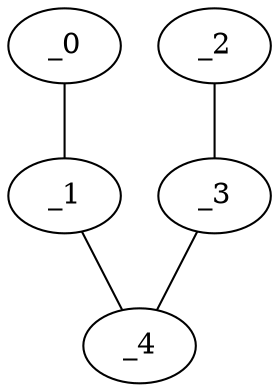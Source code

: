 graph WP1_0100 {
	_0	 [x="0.595556",
		y="3.04937"];
	_1	 [x="1.00623",
		y="0.569947"];
	_0 -- _1;
	_4	 [x="1.42376",
		y="1.93746"];
	_1 -- _4;
	_2	 [x="2.5452",
		y="2.87445"];
	_3	 [x="2.03265",
		y="0.598736"];
	_2 -- _3;
	_3 -- _4;
}
